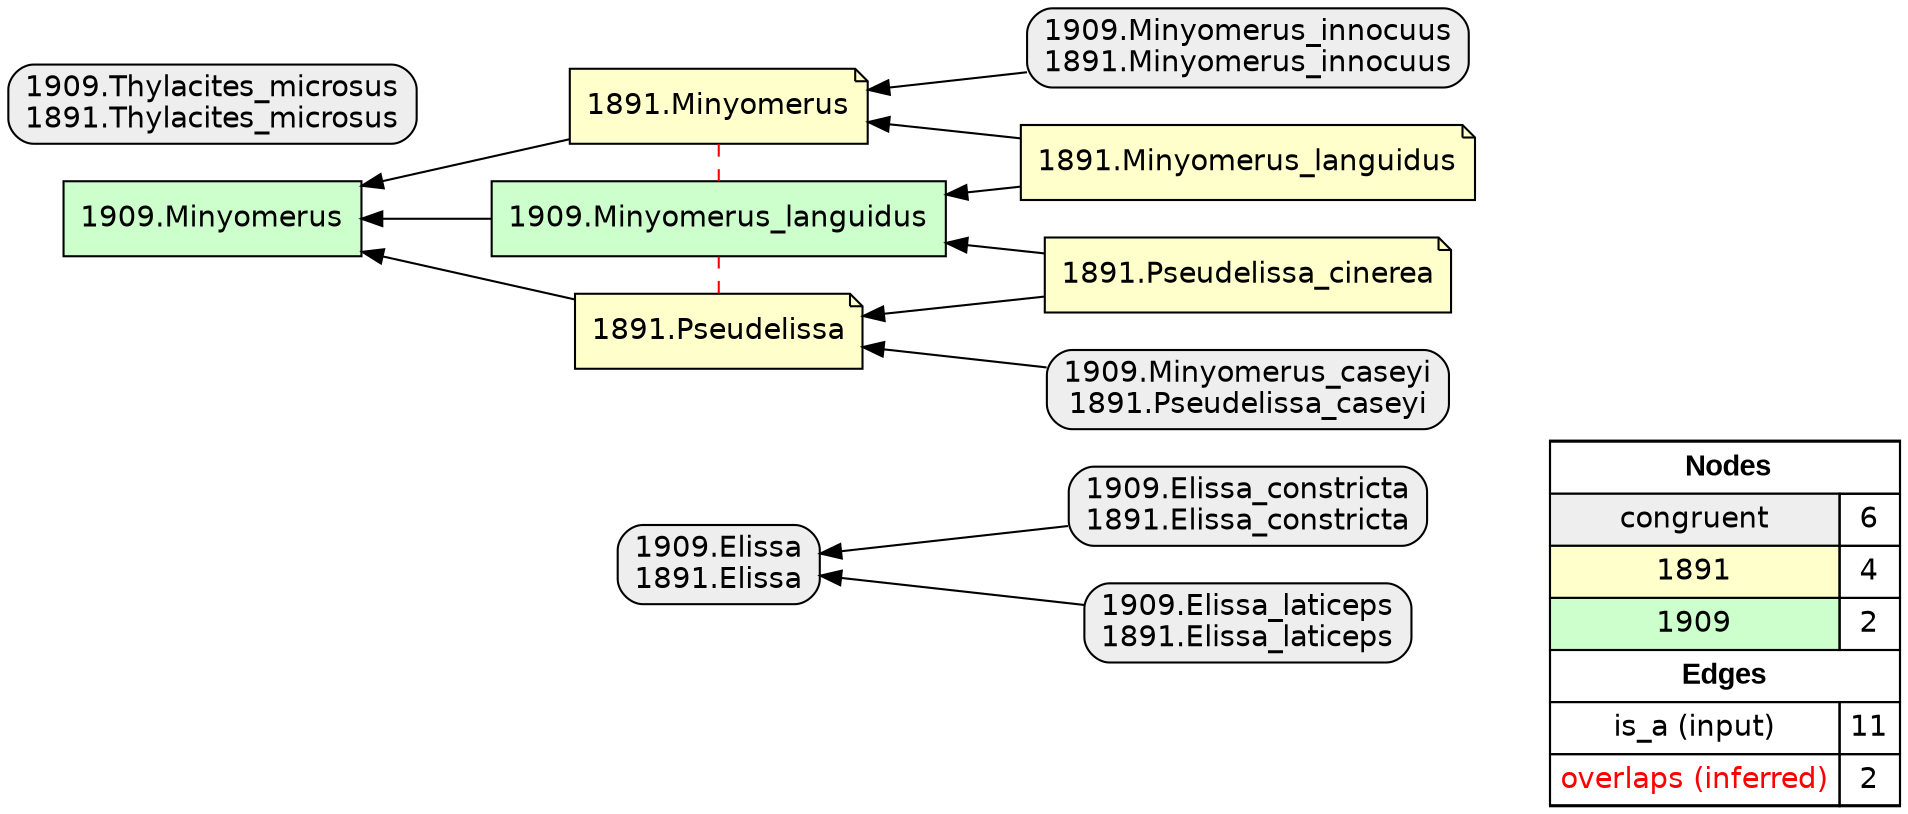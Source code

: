 digraph{
rankdir=RL
node[shape=box style="filled,rounded" fillcolor="#EEEEEE" fontname="helvetica"] 
"1909.Elissa_constricta\n1891.Elissa_constricta"
"1909.Elissa\n1891.Elissa"
"1909.Minyomerus_innocuus\n1891.Minyomerus_innocuus"
"1909.Minyomerus_caseyi\n1891.Pseudelissa_caseyi"
"1909.Elissa_laticeps\n1891.Elissa_laticeps"
"1909.Thylacites_microsus\n1891.Thylacites_microsus"
node[shape=note style=filled fillcolor="#FFFFCC" fontname="helvetica"] 
"1891.Pseudelissa_cinerea"
"1891.Minyomerus"
"1891.Pseudelissa"
"1891.Minyomerus_languidus"
node[shape=box style=filled fillcolor="#CCFFCC" fontname="helvetica"] 
"1909.Minyomerus_languidus"
"1909.Minyomerus"
edge[arrowhead=normal style=dotted color="#000000" constraint=true penwidth=1]
edge[arrowhead=normal style=solid color="#000000" constraint=true penwidth=1]
"1891.Minyomerus_languidus" -> "1909.Minyomerus_languidus"
"1909.Minyomerus_caseyi\n1891.Pseudelissa_caseyi" -> "1891.Pseudelissa"
"1891.Minyomerus_languidus" -> "1891.Minyomerus"
"1891.Pseudelissa_cinerea" -> "1891.Pseudelissa"
"1909.Minyomerus_innocuus\n1891.Minyomerus_innocuus" -> "1891.Minyomerus"
"1891.Pseudelissa" -> "1909.Minyomerus"
"1909.Elissa_constricta\n1891.Elissa_constricta" -> "1909.Elissa\n1891.Elissa"
"1891.Minyomerus" -> "1909.Minyomerus"
"1909.Elissa_laticeps\n1891.Elissa_laticeps" -> "1909.Elissa\n1891.Elissa"
"1891.Pseudelissa_cinerea" -> "1909.Minyomerus_languidus"
"1909.Minyomerus_languidus" -> "1909.Minyomerus"
edge[arrowhead=none style=dashed color="#FF0000" constraint=false penwidth=1]
"1891.Minyomerus" -> "1909.Minyomerus_languidus"
"1891.Pseudelissa" -> "1909.Minyomerus_languidus"
node[shape=box] 
{rank=source Legend [fillcolor= white margin=0 label=< 
 <TABLE BORDER="0" CELLBORDER="1" CELLSPACING="0" CELLPADDING="4"> 
<TR> <TD COLSPAN="2"><font face="Arial Black"> Nodes</font></TD> </TR> 
<TR> 
 <TD bgcolor="#EEEEEE" fontname="helvetica">congruent</TD> 
 <TD>6</TD> 
 </TR> 
<TR> 
 <TD bgcolor="#FFFFCC" fontname="helvetica">1891</TD> 
 <TD>4</TD> 
 </TR> 
<TR> 
 <TD bgcolor="#CCFFCC" fontname="helvetica">1909</TD> 
 <TD>2</TD> 
 </TR> 
<TR> <TD COLSPAN="2"><font face = "Arial Black"> Edges </font></TD> </TR> 
<TR> 
 <TD><font color ="#000000">is_a (input)</font></TD><TD>11</TD>
</TR>
<TR> 
 <TD><font color ="#FF0000">overlaps (inferred)</font></TD><TD>2</TD>
</TR>
</TABLE> 
 >] } 
}